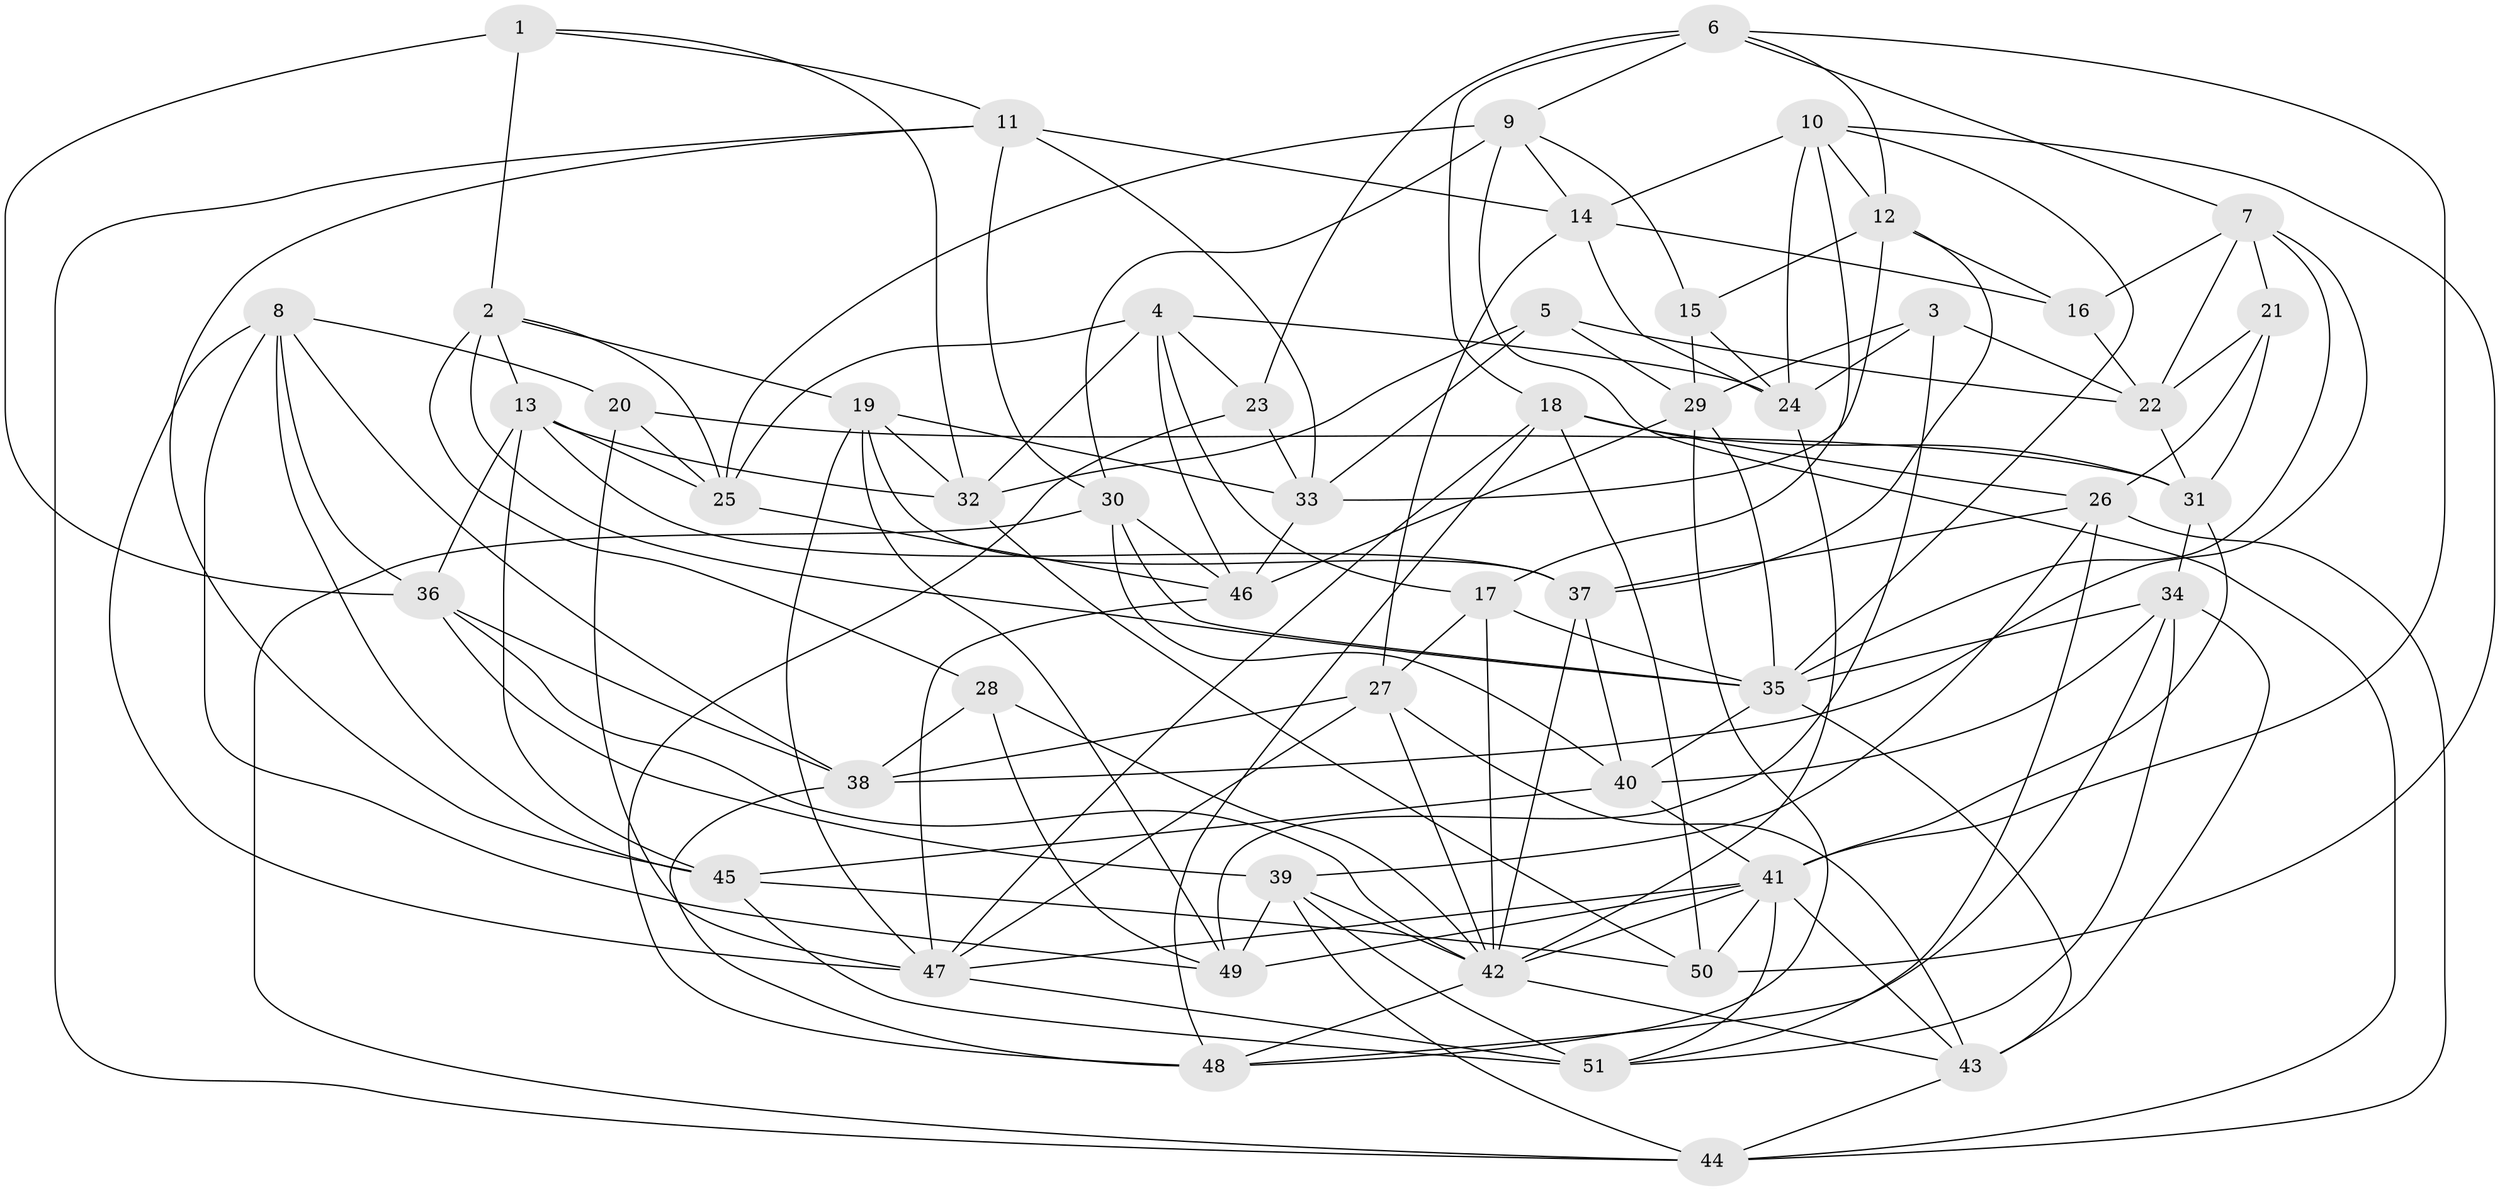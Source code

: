 // original degree distribution, {4: 1.0}
// Generated by graph-tools (version 1.1) at 2025/50/03/09/25 03:50:50]
// undirected, 51 vertices, 149 edges
graph export_dot {
graph [start="1"]
  node [color=gray90,style=filled];
  1;
  2;
  3;
  4;
  5;
  6;
  7;
  8;
  9;
  10;
  11;
  12;
  13;
  14;
  15;
  16;
  17;
  18;
  19;
  20;
  21;
  22;
  23;
  24;
  25;
  26;
  27;
  28;
  29;
  30;
  31;
  32;
  33;
  34;
  35;
  36;
  37;
  38;
  39;
  40;
  41;
  42;
  43;
  44;
  45;
  46;
  47;
  48;
  49;
  50;
  51;
  1 -- 2 [weight=1.0];
  1 -- 11 [weight=1.0];
  1 -- 32 [weight=1.0];
  1 -- 36 [weight=1.0];
  2 -- 13 [weight=1.0];
  2 -- 19 [weight=1.0];
  2 -- 25 [weight=1.0];
  2 -- 28 [weight=1.0];
  2 -- 35 [weight=1.0];
  3 -- 22 [weight=1.0];
  3 -- 24 [weight=1.0];
  3 -- 29 [weight=1.0];
  3 -- 49 [weight=1.0];
  4 -- 17 [weight=1.0];
  4 -- 23 [weight=1.0];
  4 -- 24 [weight=1.0];
  4 -- 25 [weight=1.0];
  4 -- 32 [weight=1.0];
  4 -- 46 [weight=1.0];
  5 -- 22 [weight=1.0];
  5 -- 29 [weight=1.0];
  5 -- 32 [weight=1.0];
  5 -- 33 [weight=1.0];
  6 -- 7 [weight=1.0];
  6 -- 9 [weight=1.0];
  6 -- 12 [weight=1.0];
  6 -- 18 [weight=1.0];
  6 -- 23 [weight=1.0];
  6 -- 41 [weight=1.0];
  7 -- 16 [weight=1.0];
  7 -- 21 [weight=1.0];
  7 -- 22 [weight=1.0];
  7 -- 35 [weight=1.0];
  7 -- 38 [weight=1.0];
  8 -- 20 [weight=1.0];
  8 -- 36 [weight=1.0];
  8 -- 38 [weight=1.0];
  8 -- 45 [weight=1.0];
  8 -- 47 [weight=1.0];
  8 -- 49 [weight=1.0];
  9 -- 14 [weight=1.0];
  9 -- 15 [weight=1.0];
  9 -- 25 [weight=1.0];
  9 -- 30 [weight=1.0];
  9 -- 44 [weight=1.0];
  10 -- 12 [weight=1.0];
  10 -- 14 [weight=1.0];
  10 -- 17 [weight=1.0];
  10 -- 24 [weight=1.0];
  10 -- 35 [weight=1.0];
  10 -- 50 [weight=1.0];
  11 -- 14 [weight=1.0];
  11 -- 30 [weight=1.0];
  11 -- 33 [weight=1.0];
  11 -- 44 [weight=1.0];
  11 -- 45 [weight=1.0];
  12 -- 15 [weight=1.0];
  12 -- 16 [weight=1.0];
  12 -- 33 [weight=1.0];
  12 -- 37 [weight=1.0];
  13 -- 25 [weight=1.0];
  13 -- 32 [weight=1.0];
  13 -- 36 [weight=1.0];
  13 -- 37 [weight=1.0];
  13 -- 45 [weight=1.0];
  14 -- 16 [weight=1.0];
  14 -- 24 [weight=1.0];
  14 -- 27 [weight=1.0];
  15 -- 24 [weight=1.0];
  15 -- 29 [weight=1.0];
  16 -- 22 [weight=1.0];
  17 -- 27 [weight=1.0];
  17 -- 35 [weight=2.0];
  17 -- 42 [weight=1.0];
  18 -- 26 [weight=1.0];
  18 -- 31 [weight=1.0];
  18 -- 47 [weight=1.0];
  18 -- 48 [weight=1.0];
  18 -- 50 [weight=1.0];
  19 -- 32 [weight=1.0];
  19 -- 33 [weight=1.0];
  19 -- 37 [weight=1.0];
  19 -- 47 [weight=1.0];
  19 -- 49 [weight=1.0];
  20 -- 25 [weight=1.0];
  20 -- 31 [weight=1.0];
  20 -- 47 [weight=1.0];
  21 -- 22 [weight=1.0];
  21 -- 26 [weight=1.0];
  21 -- 31 [weight=1.0];
  22 -- 31 [weight=1.0];
  23 -- 33 [weight=1.0];
  23 -- 48 [weight=1.0];
  24 -- 42 [weight=1.0];
  25 -- 46 [weight=1.0];
  26 -- 37 [weight=1.0];
  26 -- 39 [weight=1.0];
  26 -- 44 [weight=1.0];
  26 -- 51 [weight=1.0];
  27 -- 38 [weight=1.0];
  27 -- 42 [weight=1.0];
  27 -- 43 [weight=1.0];
  27 -- 47 [weight=1.0];
  28 -- 38 [weight=1.0];
  28 -- 42 [weight=1.0];
  28 -- 49 [weight=1.0];
  29 -- 35 [weight=1.0];
  29 -- 46 [weight=1.0];
  29 -- 48 [weight=1.0];
  30 -- 35 [weight=1.0];
  30 -- 40 [weight=1.0];
  30 -- 44 [weight=1.0];
  30 -- 46 [weight=1.0];
  31 -- 34 [weight=1.0];
  31 -- 41 [weight=1.0];
  32 -- 50 [weight=1.0];
  33 -- 46 [weight=1.0];
  34 -- 35 [weight=1.0];
  34 -- 40 [weight=1.0];
  34 -- 43 [weight=1.0];
  34 -- 48 [weight=1.0];
  34 -- 51 [weight=1.0];
  35 -- 40 [weight=1.0];
  35 -- 43 [weight=1.0];
  36 -- 38 [weight=1.0];
  36 -- 39 [weight=1.0];
  36 -- 42 [weight=1.0];
  37 -- 40 [weight=1.0];
  37 -- 42 [weight=1.0];
  38 -- 48 [weight=1.0];
  39 -- 42 [weight=1.0];
  39 -- 44 [weight=1.0];
  39 -- 49 [weight=1.0];
  39 -- 51 [weight=1.0];
  40 -- 41 [weight=1.0];
  40 -- 45 [weight=1.0];
  41 -- 42 [weight=1.0];
  41 -- 43 [weight=1.0];
  41 -- 47 [weight=1.0];
  41 -- 49 [weight=1.0];
  41 -- 50 [weight=2.0];
  41 -- 51 [weight=1.0];
  42 -- 43 [weight=1.0];
  42 -- 48 [weight=1.0];
  43 -- 44 [weight=1.0];
  45 -- 50 [weight=1.0];
  45 -- 51 [weight=1.0];
  46 -- 47 [weight=1.0];
  47 -- 51 [weight=1.0];
}
